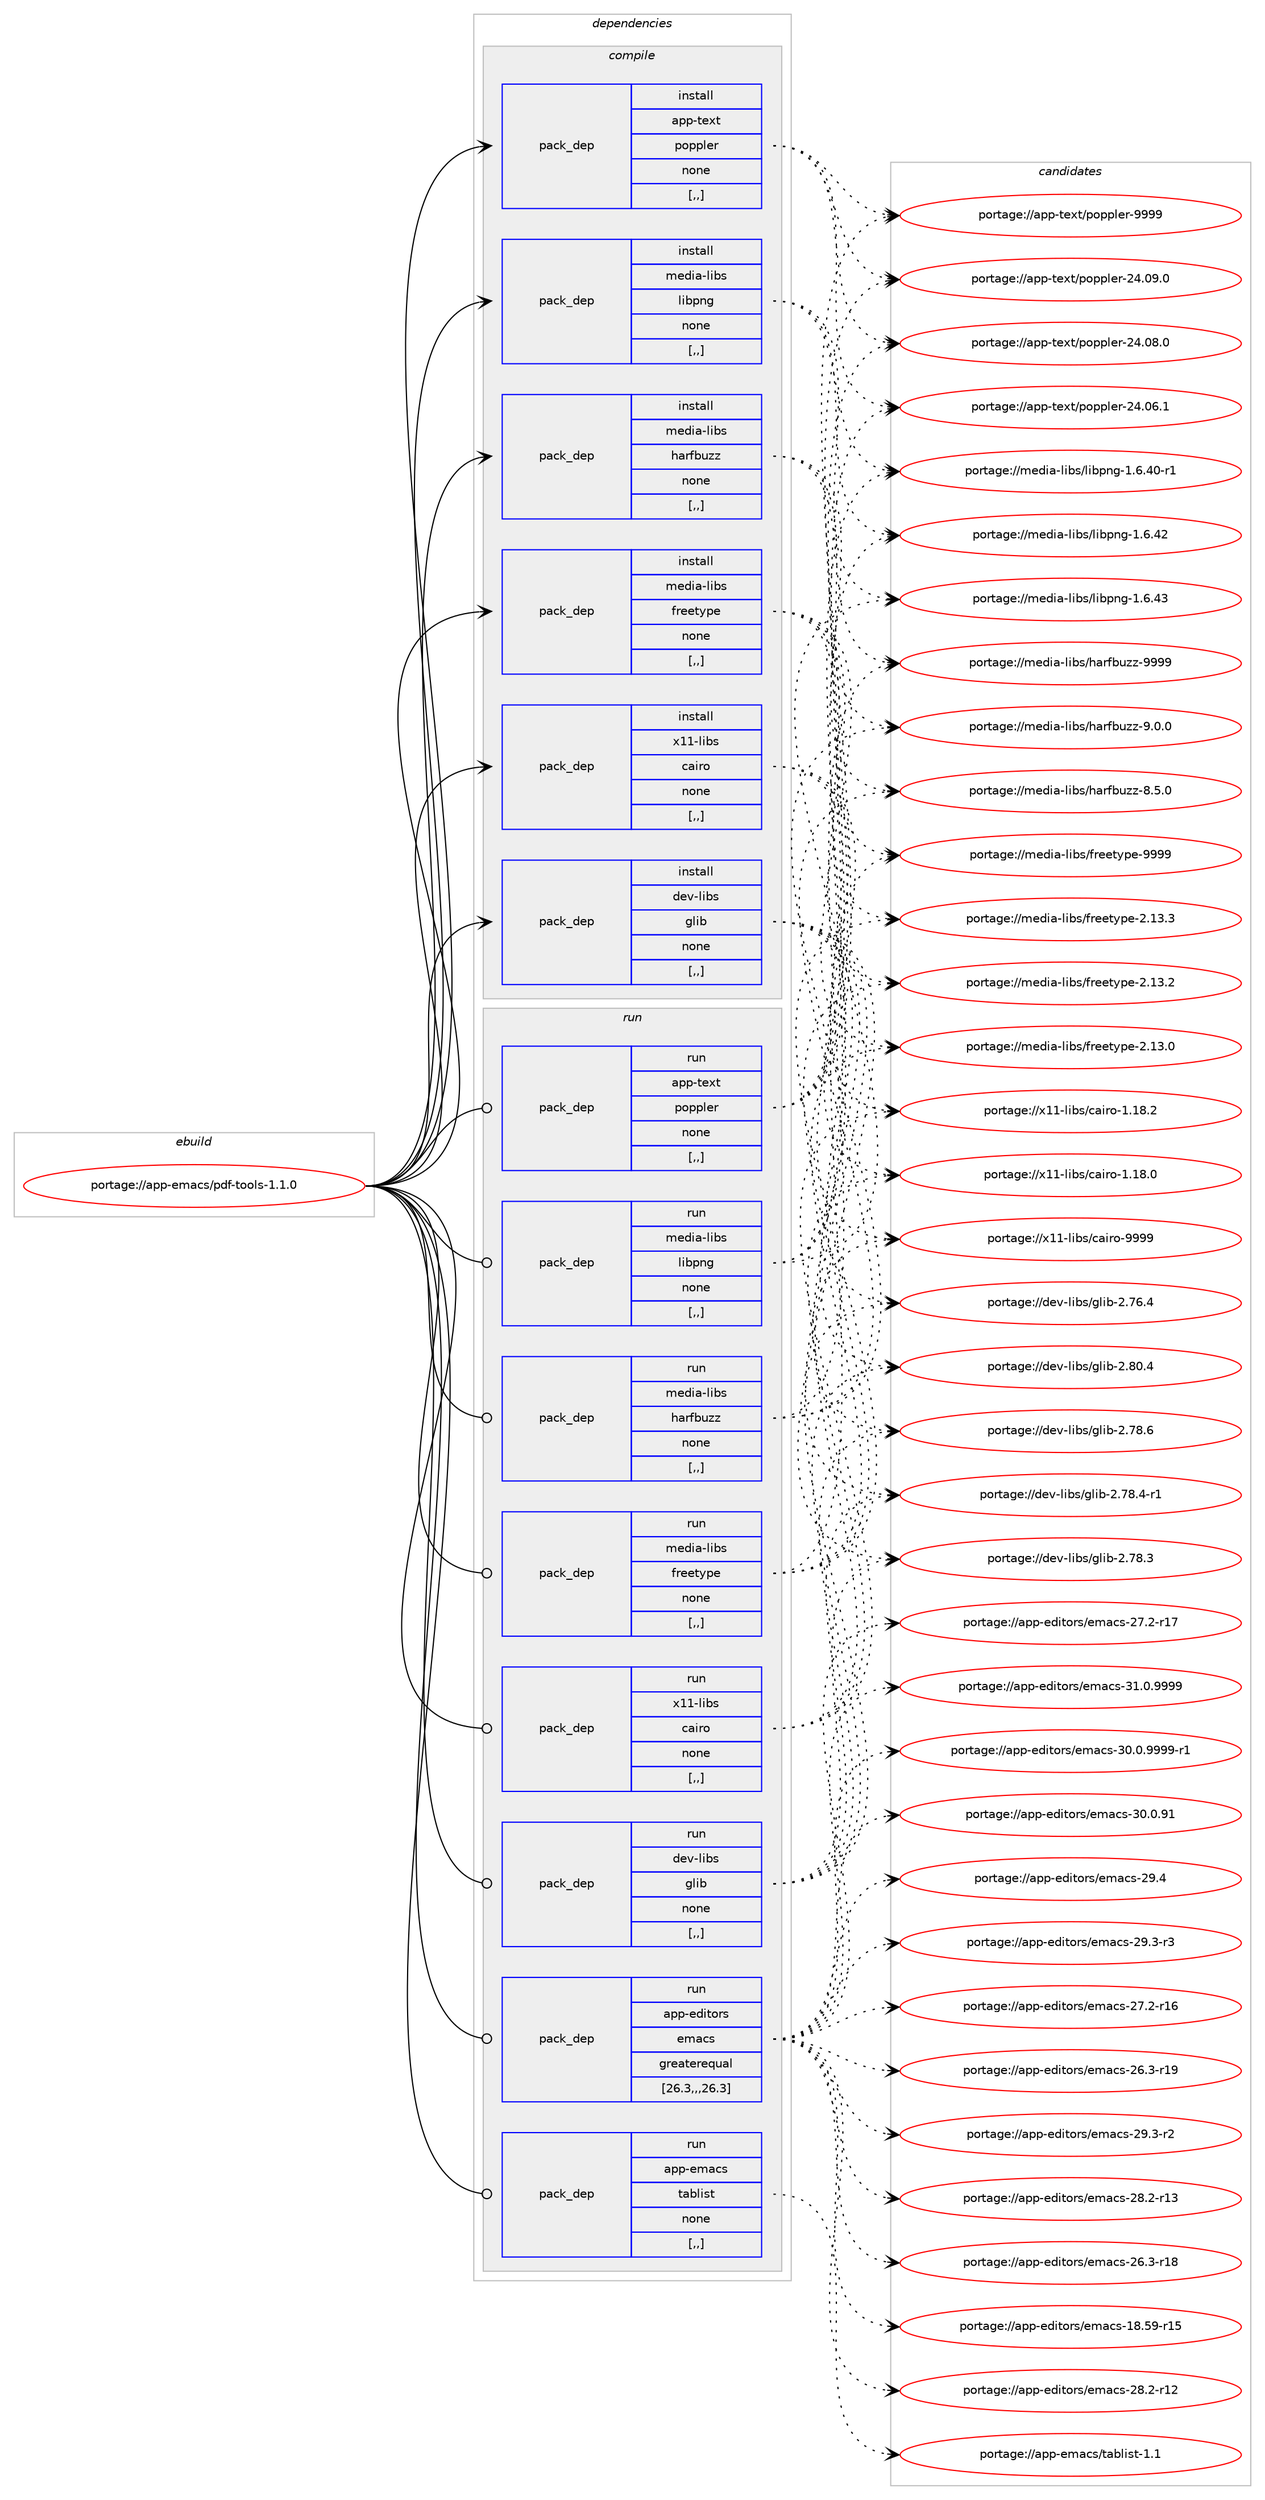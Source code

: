 digraph prolog {

# *************
# Graph options
# *************

newrank=true;
concentrate=true;
compound=true;
graph [rankdir=LR,fontname=Helvetica,fontsize=10,ranksep=1.5];#, ranksep=2.5, nodesep=0.2];
edge  [arrowhead=vee];
node  [fontname=Helvetica,fontsize=10];

# **********
# The ebuild
# **********

subgraph cluster_leftcol {
color=gray;
label=<<i>ebuild</i>>;
id [label="portage://app-emacs/pdf-tools-1.1.0", color=red, width=4, href="../app-emacs/pdf-tools-1.1.0.svg"];
}

# ****************
# The dependencies
# ****************

subgraph cluster_midcol {
color=gray;
label=<<i>dependencies</i>>;
subgraph cluster_compile {
fillcolor="#eeeeee";
style=filled;
label=<<i>compile</i>>;
subgraph pack377090 {
dependency516961 [label=<<TABLE BORDER="0" CELLBORDER="1" CELLSPACING="0" CELLPADDING="4" WIDTH="220"><TR><TD ROWSPAN="6" CELLPADDING="30">pack_dep</TD></TR><TR><TD WIDTH="110">install</TD></TR><TR><TD>app-text</TD></TR><TR><TD>poppler</TD></TR><TR><TD>none</TD></TR><TR><TD>[,,]</TD></TR></TABLE>>, shape=none, color=blue];
}
id:e -> dependency516961:w [weight=20,style="solid",arrowhead="vee"];
subgraph pack377091 {
dependency516962 [label=<<TABLE BORDER="0" CELLBORDER="1" CELLSPACING="0" CELLPADDING="4" WIDTH="220"><TR><TD ROWSPAN="6" CELLPADDING="30">pack_dep</TD></TR><TR><TD WIDTH="110">install</TD></TR><TR><TD>dev-libs</TD></TR><TR><TD>glib</TD></TR><TR><TD>none</TD></TR><TR><TD>[,,]</TD></TR></TABLE>>, shape=none, color=blue];
}
id:e -> dependency516962:w [weight=20,style="solid",arrowhead="vee"];
subgraph pack377092 {
dependency516963 [label=<<TABLE BORDER="0" CELLBORDER="1" CELLSPACING="0" CELLPADDING="4" WIDTH="220"><TR><TD ROWSPAN="6" CELLPADDING="30">pack_dep</TD></TR><TR><TD WIDTH="110">install</TD></TR><TR><TD>media-libs</TD></TR><TR><TD>freetype</TD></TR><TR><TD>none</TD></TR><TR><TD>[,,]</TD></TR></TABLE>>, shape=none, color=blue];
}
id:e -> dependency516963:w [weight=20,style="solid",arrowhead="vee"];
subgraph pack377093 {
dependency516964 [label=<<TABLE BORDER="0" CELLBORDER="1" CELLSPACING="0" CELLPADDING="4" WIDTH="220"><TR><TD ROWSPAN="6" CELLPADDING="30">pack_dep</TD></TR><TR><TD WIDTH="110">install</TD></TR><TR><TD>media-libs</TD></TR><TR><TD>harfbuzz</TD></TR><TR><TD>none</TD></TR><TR><TD>[,,]</TD></TR></TABLE>>, shape=none, color=blue];
}
id:e -> dependency516964:w [weight=20,style="solid",arrowhead="vee"];
subgraph pack377094 {
dependency516965 [label=<<TABLE BORDER="0" CELLBORDER="1" CELLSPACING="0" CELLPADDING="4" WIDTH="220"><TR><TD ROWSPAN="6" CELLPADDING="30">pack_dep</TD></TR><TR><TD WIDTH="110">install</TD></TR><TR><TD>media-libs</TD></TR><TR><TD>libpng</TD></TR><TR><TD>none</TD></TR><TR><TD>[,,]</TD></TR></TABLE>>, shape=none, color=blue];
}
id:e -> dependency516965:w [weight=20,style="solid",arrowhead="vee"];
subgraph pack377095 {
dependency516966 [label=<<TABLE BORDER="0" CELLBORDER="1" CELLSPACING="0" CELLPADDING="4" WIDTH="220"><TR><TD ROWSPAN="6" CELLPADDING="30">pack_dep</TD></TR><TR><TD WIDTH="110">install</TD></TR><TR><TD>x11-libs</TD></TR><TR><TD>cairo</TD></TR><TR><TD>none</TD></TR><TR><TD>[,,]</TD></TR></TABLE>>, shape=none, color=blue];
}
id:e -> dependency516966:w [weight=20,style="solid",arrowhead="vee"];
}
subgraph cluster_compileandrun {
fillcolor="#eeeeee";
style=filled;
label=<<i>compile and run</i>>;
}
subgraph cluster_run {
fillcolor="#eeeeee";
style=filled;
label=<<i>run</i>>;
subgraph pack377096 {
dependency516967 [label=<<TABLE BORDER="0" CELLBORDER="1" CELLSPACING="0" CELLPADDING="4" WIDTH="220"><TR><TD ROWSPAN="6" CELLPADDING="30">pack_dep</TD></TR><TR><TD WIDTH="110">run</TD></TR><TR><TD>app-editors</TD></TR><TR><TD>emacs</TD></TR><TR><TD>greaterequal</TD></TR><TR><TD>[26.3,,,26.3]</TD></TR></TABLE>>, shape=none, color=blue];
}
id:e -> dependency516967:w [weight=20,style="solid",arrowhead="odot"];
subgraph pack377097 {
dependency516968 [label=<<TABLE BORDER="0" CELLBORDER="1" CELLSPACING="0" CELLPADDING="4" WIDTH="220"><TR><TD ROWSPAN="6" CELLPADDING="30">pack_dep</TD></TR><TR><TD WIDTH="110">run</TD></TR><TR><TD>app-emacs</TD></TR><TR><TD>tablist</TD></TR><TR><TD>none</TD></TR><TR><TD>[,,]</TD></TR></TABLE>>, shape=none, color=blue];
}
id:e -> dependency516968:w [weight=20,style="solid",arrowhead="odot"];
subgraph pack377098 {
dependency516969 [label=<<TABLE BORDER="0" CELLBORDER="1" CELLSPACING="0" CELLPADDING="4" WIDTH="220"><TR><TD ROWSPAN="6" CELLPADDING="30">pack_dep</TD></TR><TR><TD WIDTH="110">run</TD></TR><TR><TD>app-text</TD></TR><TR><TD>poppler</TD></TR><TR><TD>none</TD></TR><TR><TD>[,,]</TD></TR></TABLE>>, shape=none, color=blue];
}
id:e -> dependency516969:w [weight=20,style="solid",arrowhead="odot"];
subgraph pack377099 {
dependency516970 [label=<<TABLE BORDER="0" CELLBORDER="1" CELLSPACING="0" CELLPADDING="4" WIDTH="220"><TR><TD ROWSPAN="6" CELLPADDING="30">pack_dep</TD></TR><TR><TD WIDTH="110">run</TD></TR><TR><TD>dev-libs</TD></TR><TR><TD>glib</TD></TR><TR><TD>none</TD></TR><TR><TD>[,,]</TD></TR></TABLE>>, shape=none, color=blue];
}
id:e -> dependency516970:w [weight=20,style="solid",arrowhead="odot"];
subgraph pack377100 {
dependency516971 [label=<<TABLE BORDER="0" CELLBORDER="1" CELLSPACING="0" CELLPADDING="4" WIDTH="220"><TR><TD ROWSPAN="6" CELLPADDING="30">pack_dep</TD></TR><TR><TD WIDTH="110">run</TD></TR><TR><TD>media-libs</TD></TR><TR><TD>freetype</TD></TR><TR><TD>none</TD></TR><TR><TD>[,,]</TD></TR></TABLE>>, shape=none, color=blue];
}
id:e -> dependency516971:w [weight=20,style="solid",arrowhead="odot"];
subgraph pack377101 {
dependency516972 [label=<<TABLE BORDER="0" CELLBORDER="1" CELLSPACING="0" CELLPADDING="4" WIDTH="220"><TR><TD ROWSPAN="6" CELLPADDING="30">pack_dep</TD></TR><TR><TD WIDTH="110">run</TD></TR><TR><TD>media-libs</TD></TR><TR><TD>harfbuzz</TD></TR><TR><TD>none</TD></TR><TR><TD>[,,]</TD></TR></TABLE>>, shape=none, color=blue];
}
id:e -> dependency516972:w [weight=20,style="solid",arrowhead="odot"];
subgraph pack377102 {
dependency516973 [label=<<TABLE BORDER="0" CELLBORDER="1" CELLSPACING="0" CELLPADDING="4" WIDTH="220"><TR><TD ROWSPAN="6" CELLPADDING="30">pack_dep</TD></TR><TR><TD WIDTH="110">run</TD></TR><TR><TD>media-libs</TD></TR><TR><TD>libpng</TD></TR><TR><TD>none</TD></TR><TR><TD>[,,]</TD></TR></TABLE>>, shape=none, color=blue];
}
id:e -> dependency516973:w [weight=20,style="solid",arrowhead="odot"];
subgraph pack377103 {
dependency516974 [label=<<TABLE BORDER="0" CELLBORDER="1" CELLSPACING="0" CELLPADDING="4" WIDTH="220"><TR><TD ROWSPAN="6" CELLPADDING="30">pack_dep</TD></TR><TR><TD WIDTH="110">run</TD></TR><TR><TD>x11-libs</TD></TR><TR><TD>cairo</TD></TR><TR><TD>none</TD></TR><TR><TD>[,,]</TD></TR></TABLE>>, shape=none, color=blue];
}
id:e -> dependency516974:w [weight=20,style="solid",arrowhead="odot"];
}
}

# **************
# The candidates
# **************

subgraph cluster_choices {
rank=same;
color=gray;
label=<<i>candidates</i>>;

subgraph choice377090 {
color=black;
nodesep=1;
choice9711211245116101120116471121111121121081011144557575757 [label="portage://app-text/poppler-9999", color=red, width=4,href="../app-text/poppler-9999.svg"];
choice9711211245116101120116471121111121121081011144550524648574648 [label="portage://app-text/poppler-24.09.0", color=red, width=4,href="../app-text/poppler-24.09.0.svg"];
choice9711211245116101120116471121111121121081011144550524648564648 [label="portage://app-text/poppler-24.08.0", color=red, width=4,href="../app-text/poppler-24.08.0.svg"];
choice9711211245116101120116471121111121121081011144550524648544649 [label="portage://app-text/poppler-24.06.1", color=red, width=4,href="../app-text/poppler-24.06.1.svg"];
dependency516961:e -> choice9711211245116101120116471121111121121081011144557575757:w [style=dotted,weight="100"];
dependency516961:e -> choice9711211245116101120116471121111121121081011144550524648574648:w [style=dotted,weight="100"];
dependency516961:e -> choice9711211245116101120116471121111121121081011144550524648564648:w [style=dotted,weight="100"];
dependency516961:e -> choice9711211245116101120116471121111121121081011144550524648544649:w [style=dotted,weight="100"];
}
subgraph choice377091 {
color=black;
nodesep=1;
choice1001011184510810598115471031081059845504656484652 [label="portage://dev-libs/glib-2.80.4", color=red, width=4,href="../dev-libs/glib-2.80.4.svg"];
choice1001011184510810598115471031081059845504655564654 [label="portage://dev-libs/glib-2.78.6", color=red, width=4,href="../dev-libs/glib-2.78.6.svg"];
choice10010111845108105981154710310810598455046555646524511449 [label="portage://dev-libs/glib-2.78.4-r1", color=red, width=4,href="../dev-libs/glib-2.78.4-r1.svg"];
choice1001011184510810598115471031081059845504655564651 [label="portage://dev-libs/glib-2.78.3", color=red, width=4,href="../dev-libs/glib-2.78.3.svg"];
choice1001011184510810598115471031081059845504655544652 [label="portage://dev-libs/glib-2.76.4", color=red, width=4,href="../dev-libs/glib-2.76.4.svg"];
dependency516962:e -> choice1001011184510810598115471031081059845504656484652:w [style=dotted,weight="100"];
dependency516962:e -> choice1001011184510810598115471031081059845504655564654:w [style=dotted,weight="100"];
dependency516962:e -> choice10010111845108105981154710310810598455046555646524511449:w [style=dotted,weight="100"];
dependency516962:e -> choice1001011184510810598115471031081059845504655564651:w [style=dotted,weight="100"];
dependency516962:e -> choice1001011184510810598115471031081059845504655544652:w [style=dotted,weight="100"];
}
subgraph choice377092 {
color=black;
nodesep=1;
choice109101100105974510810598115471021141011011161211121014557575757 [label="portage://media-libs/freetype-9999", color=red, width=4,href="../media-libs/freetype-9999.svg"];
choice1091011001059745108105981154710211410110111612111210145504649514651 [label="portage://media-libs/freetype-2.13.3", color=red, width=4,href="../media-libs/freetype-2.13.3.svg"];
choice1091011001059745108105981154710211410110111612111210145504649514650 [label="portage://media-libs/freetype-2.13.2", color=red, width=4,href="../media-libs/freetype-2.13.2.svg"];
choice1091011001059745108105981154710211410110111612111210145504649514648 [label="portage://media-libs/freetype-2.13.0", color=red, width=4,href="../media-libs/freetype-2.13.0.svg"];
dependency516963:e -> choice109101100105974510810598115471021141011011161211121014557575757:w [style=dotted,weight="100"];
dependency516963:e -> choice1091011001059745108105981154710211410110111612111210145504649514651:w [style=dotted,weight="100"];
dependency516963:e -> choice1091011001059745108105981154710211410110111612111210145504649514650:w [style=dotted,weight="100"];
dependency516963:e -> choice1091011001059745108105981154710211410110111612111210145504649514648:w [style=dotted,weight="100"];
}
subgraph choice377093 {
color=black;
nodesep=1;
choice1091011001059745108105981154710497114102981171221224557575757 [label="portage://media-libs/harfbuzz-9999", color=red, width=4,href="../media-libs/harfbuzz-9999.svg"];
choice109101100105974510810598115471049711410298117122122455746484648 [label="portage://media-libs/harfbuzz-9.0.0", color=red, width=4,href="../media-libs/harfbuzz-9.0.0.svg"];
choice109101100105974510810598115471049711410298117122122455646534648 [label="portage://media-libs/harfbuzz-8.5.0", color=red, width=4,href="../media-libs/harfbuzz-8.5.0.svg"];
dependency516964:e -> choice1091011001059745108105981154710497114102981171221224557575757:w [style=dotted,weight="100"];
dependency516964:e -> choice109101100105974510810598115471049711410298117122122455746484648:w [style=dotted,weight="100"];
dependency516964:e -> choice109101100105974510810598115471049711410298117122122455646534648:w [style=dotted,weight="100"];
}
subgraph choice377094 {
color=black;
nodesep=1;
choice109101100105974510810598115471081059811211010345494654465251 [label="portage://media-libs/libpng-1.6.43", color=red, width=4,href="../media-libs/libpng-1.6.43.svg"];
choice109101100105974510810598115471081059811211010345494654465250 [label="portage://media-libs/libpng-1.6.42", color=red, width=4,href="../media-libs/libpng-1.6.42.svg"];
choice1091011001059745108105981154710810598112110103454946544652484511449 [label="portage://media-libs/libpng-1.6.40-r1", color=red, width=4,href="../media-libs/libpng-1.6.40-r1.svg"];
dependency516965:e -> choice109101100105974510810598115471081059811211010345494654465251:w [style=dotted,weight="100"];
dependency516965:e -> choice109101100105974510810598115471081059811211010345494654465250:w [style=dotted,weight="100"];
dependency516965:e -> choice1091011001059745108105981154710810598112110103454946544652484511449:w [style=dotted,weight="100"];
}
subgraph choice377095 {
color=black;
nodesep=1;
choice120494945108105981154799971051141114557575757 [label="portage://x11-libs/cairo-9999", color=red, width=4,href="../x11-libs/cairo-9999.svg"];
choice1204949451081059811547999710511411145494649564650 [label="portage://x11-libs/cairo-1.18.2", color=red, width=4,href="../x11-libs/cairo-1.18.2.svg"];
choice1204949451081059811547999710511411145494649564648 [label="portage://x11-libs/cairo-1.18.0", color=red, width=4,href="../x11-libs/cairo-1.18.0.svg"];
dependency516966:e -> choice120494945108105981154799971051141114557575757:w [style=dotted,weight="100"];
dependency516966:e -> choice1204949451081059811547999710511411145494649564650:w [style=dotted,weight="100"];
dependency516966:e -> choice1204949451081059811547999710511411145494649564648:w [style=dotted,weight="100"];
}
subgraph choice377096 {
color=black;
nodesep=1;
choice971121124510110010511611111411547101109979911545514946484657575757 [label="portage://app-editors/emacs-31.0.9999", color=red, width=4,href="../app-editors/emacs-31.0.9999.svg"];
choice9711211245101100105116111114115471011099799115455148464846575757574511449 [label="portage://app-editors/emacs-30.0.9999-r1", color=red, width=4,href="../app-editors/emacs-30.0.9999-r1.svg"];
choice97112112451011001051161111141154710110997991154551484648465749 [label="portage://app-editors/emacs-30.0.91", color=red, width=4,href="../app-editors/emacs-30.0.91.svg"];
choice97112112451011001051161111141154710110997991154550574652 [label="portage://app-editors/emacs-29.4", color=red, width=4,href="../app-editors/emacs-29.4.svg"];
choice971121124510110010511611111411547101109979911545505746514511451 [label="portage://app-editors/emacs-29.3-r3", color=red, width=4,href="../app-editors/emacs-29.3-r3.svg"];
choice971121124510110010511611111411547101109979911545505746514511450 [label="portage://app-editors/emacs-29.3-r2", color=red, width=4,href="../app-editors/emacs-29.3-r2.svg"];
choice97112112451011001051161111141154710110997991154550564650451144951 [label="portage://app-editors/emacs-28.2-r13", color=red, width=4,href="../app-editors/emacs-28.2-r13.svg"];
choice97112112451011001051161111141154710110997991154550564650451144950 [label="portage://app-editors/emacs-28.2-r12", color=red, width=4,href="../app-editors/emacs-28.2-r12.svg"];
choice97112112451011001051161111141154710110997991154550554650451144955 [label="portage://app-editors/emacs-27.2-r17", color=red, width=4,href="../app-editors/emacs-27.2-r17.svg"];
choice97112112451011001051161111141154710110997991154550554650451144954 [label="portage://app-editors/emacs-27.2-r16", color=red, width=4,href="../app-editors/emacs-27.2-r16.svg"];
choice97112112451011001051161111141154710110997991154550544651451144957 [label="portage://app-editors/emacs-26.3-r19", color=red, width=4,href="../app-editors/emacs-26.3-r19.svg"];
choice97112112451011001051161111141154710110997991154550544651451144956 [label="portage://app-editors/emacs-26.3-r18", color=red, width=4,href="../app-editors/emacs-26.3-r18.svg"];
choice9711211245101100105116111114115471011099799115454956465357451144953 [label="portage://app-editors/emacs-18.59-r15", color=red, width=4,href="../app-editors/emacs-18.59-r15.svg"];
dependency516967:e -> choice971121124510110010511611111411547101109979911545514946484657575757:w [style=dotted,weight="100"];
dependency516967:e -> choice9711211245101100105116111114115471011099799115455148464846575757574511449:w [style=dotted,weight="100"];
dependency516967:e -> choice97112112451011001051161111141154710110997991154551484648465749:w [style=dotted,weight="100"];
dependency516967:e -> choice97112112451011001051161111141154710110997991154550574652:w [style=dotted,weight="100"];
dependency516967:e -> choice971121124510110010511611111411547101109979911545505746514511451:w [style=dotted,weight="100"];
dependency516967:e -> choice971121124510110010511611111411547101109979911545505746514511450:w [style=dotted,weight="100"];
dependency516967:e -> choice97112112451011001051161111141154710110997991154550564650451144951:w [style=dotted,weight="100"];
dependency516967:e -> choice97112112451011001051161111141154710110997991154550564650451144950:w [style=dotted,weight="100"];
dependency516967:e -> choice97112112451011001051161111141154710110997991154550554650451144955:w [style=dotted,weight="100"];
dependency516967:e -> choice97112112451011001051161111141154710110997991154550554650451144954:w [style=dotted,weight="100"];
dependency516967:e -> choice97112112451011001051161111141154710110997991154550544651451144957:w [style=dotted,weight="100"];
dependency516967:e -> choice97112112451011001051161111141154710110997991154550544651451144956:w [style=dotted,weight="100"];
dependency516967:e -> choice9711211245101100105116111114115471011099799115454956465357451144953:w [style=dotted,weight="100"];
}
subgraph choice377097 {
color=black;
nodesep=1;
choice9711211245101109979911547116979810810511511645494649 [label="portage://app-emacs/tablist-1.1", color=red, width=4,href="../app-emacs/tablist-1.1.svg"];
dependency516968:e -> choice9711211245101109979911547116979810810511511645494649:w [style=dotted,weight="100"];
}
subgraph choice377098 {
color=black;
nodesep=1;
choice9711211245116101120116471121111121121081011144557575757 [label="portage://app-text/poppler-9999", color=red, width=4,href="../app-text/poppler-9999.svg"];
choice9711211245116101120116471121111121121081011144550524648574648 [label="portage://app-text/poppler-24.09.0", color=red, width=4,href="../app-text/poppler-24.09.0.svg"];
choice9711211245116101120116471121111121121081011144550524648564648 [label="portage://app-text/poppler-24.08.0", color=red, width=4,href="../app-text/poppler-24.08.0.svg"];
choice9711211245116101120116471121111121121081011144550524648544649 [label="portage://app-text/poppler-24.06.1", color=red, width=4,href="../app-text/poppler-24.06.1.svg"];
dependency516969:e -> choice9711211245116101120116471121111121121081011144557575757:w [style=dotted,weight="100"];
dependency516969:e -> choice9711211245116101120116471121111121121081011144550524648574648:w [style=dotted,weight="100"];
dependency516969:e -> choice9711211245116101120116471121111121121081011144550524648564648:w [style=dotted,weight="100"];
dependency516969:e -> choice9711211245116101120116471121111121121081011144550524648544649:w [style=dotted,weight="100"];
}
subgraph choice377099 {
color=black;
nodesep=1;
choice1001011184510810598115471031081059845504656484652 [label="portage://dev-libs/glib-2.80.4", color=red, width=4,href="../dev-libs/glib-2.80.4.svg"];
choice1001011184510810598115471031081059845504655564654 [label="portage://dev-libs/glib-2.78.6", color=red, width=4,href="../dev-libs/glib-2.78.6.svg"];
choice10010111845108105981154710310810598455046555646524511449 [label="portage://dev-libs/glib-2.78.4-r1", color=red, width=4,href="../dev-libs/glib-2.78.4-r1.svg"];
choice1001011184510810598115471031081059845504655564651 [label="portage://dev-libs/glib-2.78.3", color=red, width=4,href="../dev-libs/glib-2.78.3.svg"];
choice1001011184510810598115471031081059845504655544652 [label="portage://dev-libs/glib-2.76.4", color=red, width=4,href="../dev-libs/glib-2.76.4.svg"];
dependency516970:e -> choice1001011184510810598115471031081059845504656484652:w [style=dotted,weight="100"];
dependency516970:e -> choice1001011184510810598115471031081059845504655564654:w [style=dotted,weight="100"];
dependency516970:e -> choice10010111845108105981154710310810598455046555646524511449:w [style=dotted,weight="100"];
dependency516970:e -> choice1001011184510810598115471031081059845504655564651:w [style=dotted,weight="100"];
dependency516970:e -> choice1001011184510810598115471031081059845504655544652:w [style=dotted,weight="100"];
}
subgraph choice377100 {
color=black;
nodesep=1;
choice109101100105974510810598115471021141011011161211121014557575757 [label="portage://media-libs/freetype-9999", color=red, width=4,href="../media-libs/freetype-9999.svg"];
choice1091011001059745108105981154710211410110111612111210145504649514651 [label="portage://media-libs/freetype-2.13.3", color=red, width=4,href="../media-libs/freetype-2.13.3.svg"];
choice1091011001059745108105981154710211410110111612111210145504649514650 [label="portage://media-libs/freetype-2.13.2", color=red, width=4,href="../media-libs/freetype-2.13.2.svg"];
choice1091011001059745108105981154710211410110111612111210145504649514648 [label="portage://media-libs/freetype-2.13.0", color=red, width=4,href="../media-libs/freetype-2.13.0.svg"];
dependency516971:e -> choice109101100105974510810598115471021141011011161211121014557575757:w [style=dotted,weight="100"];
dependency516971:e -> choice1091011001059745108105981154710211410110111612111210145504649514651:w [style=dotted,weight="100"];
dependency516971:e -> choice1091011001059745108105981154710211410110111612111210145504649514650:w [style=dotted,weight="100"];
dependency516971:e -> choice1091011001059745108105981154710211410110111612111210145504649514648:w [style=dotted,weight="100"];
}
subgraph choice377101 {
color=black;
nodesep=1;
choice1091011001059745108105981154710497114102981171221224557575757 [label="portage://media-libs/harfbuzz-9999", color=red, width=4,href="../media-libs/harfbuzz-9999.svg"];
choice109101100105974510810598115471049711410298117122122455746484648 [label="portage://media-libs/harfbuzz-9.0.0", color=red, width=4,href="../media-libs/harfbuzz-9.0.0.svg"];
choice109101100105974510810598115471049711410298117122122455646534648 [label="portage://media-libs/harfbuzz-8.5.0", color=red, width=4,href="../media-libs/harfbuzz-8.5.0.svg"];
dependency516972:e -> choice1091011001059745108105981154710497114102981171221224557575757:w [style=dotted,weight="100"];
dependency516972:e -> choice109101100105974510810598115471049711410298117122122455746484648:w [style=dotted,weight="100"];
dependency516972:e -> choice109101100105974510810598115471049711410298117122122455646534648:w [style=dotted,weight="100"];
}
subgraph choice377102 {
color=black;
nodesep=1;
choice109101100105974510810598115471081059811211010345494654465251 [label="portage://media-libs/libpng-1.6.43", color=red, width=4,href="../media-libs/libpng-1.6.43.svg"];
choice109101100105974510810598115471081059811211010345494654465250 [label="portage://media-libs/libpng-1.6.42", color=red, width=4,href="../media-libs/libpng-1.6.42.svg"];
choice1091011001059745108105981154710810598112110103454946544652484511449 [label="portage://media-libs/libpng-1.6.40-r1", color=red, width=4,href="../media-libs/libpng-1.6.40-r1.svg"];
dependency516973:e -> choice109101100105974510810598115471081059811211010345494654465251:w [style=dotted,weight="100"];
dependency516973:e -> choice109101100105974510810598115471081059811211010345494654465250:w [style=dotted,weight="100"];
dependency516973:e -> choice1091011001059745108105981154710810598112110103454946544652484511449:w [style=dotted,weight="100"];
}
subgraph choice377103 {
color=black;
nodesep=1;
choice120494945108105981154799971051141114557575757 [label="portage://x11-libs/cairo-9999", color=red, width=4,href="../x11-libs/cairo-9999.svg"];
choice1204949451081059811547999710511411145494649564650 [label="portage://x11-libs/cairo-1.18.2", color=red, width=4,href="../x11-libs/cairo-1.18.2.svg"];
choice1204949451081059811547999710511411145494649564648 [label="portage://x11-libs/cairo-1.18.0", color=red, width=4,href="../x11-libs/cairo-1.18.0.svg"];
dependency516974:e -> choice120494945108105981154799971051141114557575757:w [style=dotted,weight="100"];
dependency516974:e -> choice1204949451081059811547999710511411145494649564650:w [style=dotted,weight="100"];
dependency516974:e -> choice1204949451081059811547999710511411145494649564648:w [style=dotted,weight="100"];
}
}

}
